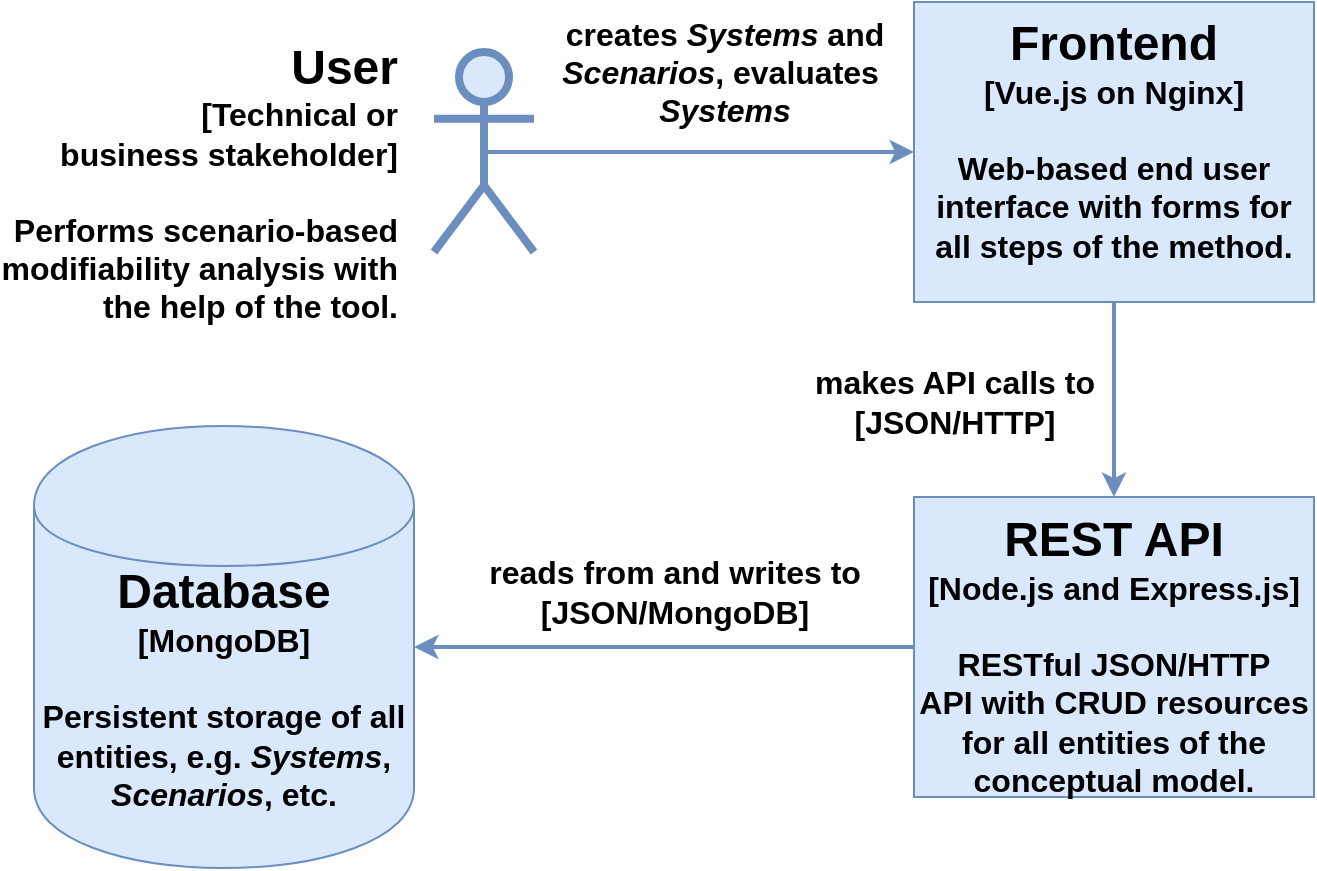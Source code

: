 <mxfile version="12.1.6" type="device" pages="1"><diagram id="vu1CXA7zW-8RMqoked4i" name="Page-1"><mxGraphModel dx="1422" dy="966" grid="1" gridSize="10" guides="1" tooltips="1" connect="1" arrows="1" fold="1" page="1" pageScale="1" pageWidth="1169" pageHeight="827" math="0" shadow="0"><root><mxCell id="0"/><mxCell id="1" parent="0"/><mxCell id="QLQHk2dQ8Q8RxQ3KLhan-4" value="" style="edgeStyle=orthogonalEdgeStyle;rounded=0;orthogonalLoop=1;jettySize=auto;html=1;fontSize=14;fillColor=#dae8fc;strokeColor=#6c8ebf;strokeWidth=2;" parent="1" source="QLQHk2dQ8Q8RxQ3KLhan-1" target="QLQHk2dQ8Q8RxQ3KLhan-2" edge="1"><mxGeometry relative="1" as="geometry"><mxPoint x="540" y="325" as="targetPoint"/></mxGeometry></mxCell><mxCell id="QLQHk2dQ8Q8RxQ3KLhan-5" value="makes API calls to&lt;br style=&quot;font-size: 16px;&quot;&gt;[JSON/HTTP]" style="text;html=1;resizable=0;points=[];align=center;verticalAlign=middle;labelBackgroundColor=#ffffff;fontSize=16;fontStyle=1" parent="QLQHk2dQ8Q8RxQ3KLhan-4" vertex="1" connectable="0"><mxGeometry x="-0.293" y="-1" relative="1" as="geometry"><mxPoint x="-79" y="15" as="offset"/></mxGeometry></mxCell><mxCell id="QLQHk2dQ8Q8RxQ3KLhan-1" value="&lt;font style=&quot;font-size: 24px&quot;&gt;Frontend&lt;/font&gt;&lt;br&gt;&lt;font style=&quot;font-size: 16px&quot;&gt;[Vue.js on Nginx]&lt;br&gt;&lt;br&gt;Web-based end user interface with forms for all steps of the method.&lt;/font&gt;" style="rounded=0;whiteSpace=wrap;html=1;fillColor=#dae8fc;strokeColor=#6c8ebf;fontStyle=1;fontSize=14;verticalAlign=top;" parent="1" vertex="1"><mxGeometry x="880" y="275" width="200" height="150" as="geometry"/></mxCell><mxCell id="QLQHk2dQ8Q8RxQ3KLhan-2" value="&lt;font style=&quot;font-size: 24px&quot;&gt;REST API&lt;/font&gt;&lt;br&gt;&lt;font style=&quot;font-size: 16px&quot;&gt;[Node.js and Express.js]&lt;br&gt;&lt;br&gt;RESTful JSON/HTTP&lt;br&gt;API with CRUD resources for all entities of the conceptual model.&lt;/font&gt;" style="rounded=0;whiteSpace=wrap;html=1;fillColor=#dae8fc;strokeColor=#6c8ebf;fontStyle=1;fontSize=14;verticalAlign=top;" parent="1" vertex="1"><mxGeometry x="880" y="522.5" width="200" height="150" as="geometry"/></mxCell><mxCell id="QLQHk2dQ8Q8RxQ3KLhan-6" value="&lt;span style=&quot;font-weight: 700 ; font-size: 16px&quot;&gt;&lt;span style=&quot;font-size: 24px&quot;&gt;Database&lt;br&gt;&lt;/span&gt;&lt;font style=&quot;font-size: 16px&quot;&gt;[MongoDB]&lt;br&gt;&lt;/font&gt;&lt;/span&gt;&lt;font style=&quot;font-size: 16px&quot;&gt;&lt;br style=&quot;font-weight: 700&quot;&gt;&lt;b&gt;Persistent storage of all entities, e.g. &lt;i&gt;Systems&lt;/i&gt;, &lt;i&gt;Scenarios&lt;/i&gt;, etc.&lt;/b&gt;&lt;/font&gt;" style="shape=cylinder;whiteSpace=wrap;html=1;boundedLbl=1;backgroundOutline=1;fontSize=14;fillColor=#dae8fc;strokeColor=#6c8ebf;" parent="1" vertex="1"><mxGeometry x="440" y="487" width="190" height="221" as="geometry"/></mxCell><mxCell id="QLQHk2dQ8Q8RxQ3KLhan-7" value="" style="edgeStyle=orthogonalEdgeStyle;rounded=0;orthogonalLoop=1;jettySize=auto;html=1;fontSize=14;fillColor=#dae8fc;strokeColor=#6c8ebf;strokeWidth=2;" parent="1" source="QLQHk2dQ8Q8RxQ3KLhan-2" target="QLQHk2dQ8Q8RxQ3KLhan-6" edge="1"><mxGeometry relative="1" as="geometry"><mxPoint x="430" y="347.5" as="sourcePoint"/><mxPoint x="620" y="347.5" as="targetPoint"/></mxGeometry></mxCell><mxCell id="QLQHk2dQ8Q8RxQ3KLhan-8" value="reads from and writes to&lt;br style=&quot;font-size: 16px&quot;&gt;[JSON/MongoDB]" style="text;html=1;resizable=0;points=[];align=center;verticalAlign=middle;labelBackgroundColor=#ffffff;fontSize=16;fontStyle=1" parent="QLQHk2dQ8Q8RxQ3KLhan-7" vertex="1" connectable="0"><mxGeometry x="-0.293" y="-1" relative="1" as="geometry"><mxPoint x="-32" y="-26.5" as="offset"/></mxGeometry></mxCell><mxCell id="QLQHk2dQ8Q8RxQ3KLhan-9" value="&lt;b style=&quot;font-size: 16px&quot;&gt;&lt;font style=&quot;font-size: 16px&quot;&gt;&lt;font style=&quot;font-size: 24px&quot;&gt;User&lt;/font&gt;&lt;br&gt;[Technical or&lt;br&gt;business stakeholder]&lt;br&gt;&lt;br&gt;Performs scenario-based&lt;br&gt;modifiability analysis with&lt;br&gt;the help of the tool.&lt;br&gt;&lt;/font&gt;&lt;/b&gt;" style="shape=umlActor;verticalLabelPosition=middle;labelBackgroundColor=#ffffff;verticalAlign=middle;html=1;outlineConnect=0;fontSize=14;fillColor=#dae8fc;strokeColor=#6c8ebf;strokeWidth=4;align=right;horizontal=1;labelPosition=left;spacingTop=30;spacingLeft=0;spacingRight=17;" parent="1" vertex="1"><mxGeometry x="640" y="300" width="50" height="100" as="geometry"/></mxCell><mxCell id="QLQHk2dQ8Q8RxQ3KLhan-14" value="" style="edgeStyle=orthogonalEdgeStyle;rounded=0;orthogonalLoop=1;jettySize=auto;html=1;fontSize=14;fillColor=#dae8fc;strokeColor=#6c8ebf;strokeWidth=2;exitX=0.5;exitY=0.5;exitDx=0;exitDy=0;exitPerimeter=0;" parent="1" source="QLQHk2dQ8Q8RxQ3KLhan-9" target="QLQHk2dQ8Q8RxQ3KLhan-1" edge="1"><mxGeometry relative="1" as="geometry"><mxPoint x="330" y="410" as="sourcePoint"/><mxPoint x="330" y="510" as="targetPoint"/></mxGeometry></mxCell><mxCell id="QLQHk2dQ8Q8RxQ3KLhan-15" value="&lt;font style=&quot;font-size: 16px&quot;&gt;creates &lt;i&gt;Systems&lt;/i&gt; and&lt;br&gt;&lt;i&gt;Scenarios&lt;/i&gt;, evaluates&amp;nbsp;&lt;br&gt;&lt;i&gt;Systems&lt;/i&gt;&lt;/font&gt;" style="text;html=1;resizable=0;points=[];align=center;verticalAlign=middle;labelBackgroundColor=#ffffff;fontSize=15;fontStyle=1" parent="QLQHk2dQ8Q8RxQ3KLhan-14" vertex="1" connectable="0"><mxGeometry x="-0.293" y="-1" relative="1" as="geometry"><mxPoint x="44" y="-41" as="offset"/></mxGeometry></mxCell></root></mxGraphModel></diagram></mxfile>